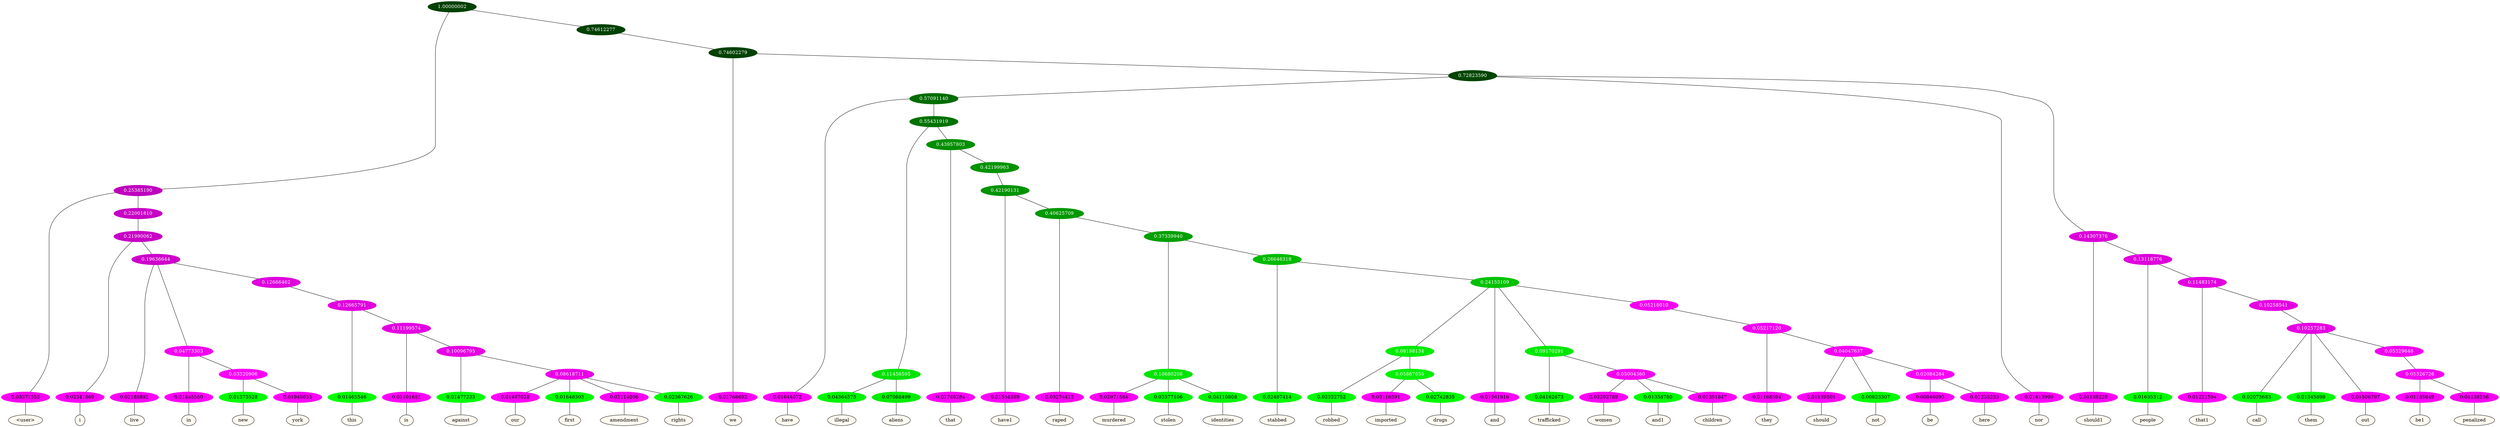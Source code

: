 graph {
	node [format=png height=0.15 nodesep=0.001 ordering=out overlap=prism overlap_scaling=0.01 ranksep=0.001 ratio=0.2 style=filled width=0.15]
	{
		rank=same
		a_w_3 [label="\<user\>" color=black fillcolor=floralwhite style="filled,solid"]
		a_w_9 [label=i color=black fillcolor=floralwhite style="filled,solid"]
		a_w_14 [label=live color=black fillcolor=floralwhite style="filled,solid"]
		a_w_21 [label=in color=black fillcolor=floralwhite style="filled,solid"]
		a_w_28 [label=new color=black fillcolor=floralwhite style="filled,solid"]
		a_w_29 [label=york color=black fillcolor=floralwhite style="filled,solid"]
		a_w_30 [label=this color=black fillcolor=floralwhite style="filled,solid"]
		a_w_38 [label=is color=black fillcolor=floralwhite style="filled,solid"]
		a_w_42 [label=against color=black fillcolor=floralwhite style="filled,solid"]
		a_w_50 [label=our color=black fillcolor=floralwhite style="filled,solid"]
		a_w_51 [label=first color=black fillcolor=floralwhite style="filled,solid"]
		a_w_52 [label=amendment color=black fillcolor=floralwhite style="filled,solid"]
		a_w_53 [label=rights color=black fillcolor=floralwhite style="filled,solid"]
		a_w_7 [label=we color=black fillcolor=floralwhite style="filled,solid"]
		a_w_17 [label=have color=black fillcolor=floralwhite style="filled,solid"]
		a_w_32 [label=illegal color=black fillcolor=floralwhite style="filled,solid"]
		a_w_33 [label=aliens color=black fillcolor=floralwhite style="filled,solid"]
		a_w_34 [label=that color=black fillcolor=floralwhite style="filled,solid"]
		a_w_44 [label=have1 color=black fillcolor=floralwhite style="filled,solid"]
		a_w_54 [label=raped color=black fillcolor=floralwhite style="filled,solid"]
		a_w_61 [label=murdered color=black fillcolor=floralwhite style="filled,solid"]
		a_w_62 [label=stolen color=black fillcolor=floralwhite style="filled,solid"]
		a_w_63 [label=identities color=black fillcolor=floralwhite style="filled,solid"]
		a_w_64 [label=stabbed color=black fillcolor=floralwhite style="filled,solid"]
		a_w_70 [label=robbed color=black fillcolor=floralwhite style="filled,solid"]
		a_w_75 [label=imported color=black fillcolor=floralwhite style="filled,solid"]
		a_w_76 [label=drugs color=black fillcolor=floralwhite style="filled,solid"]
		a_w_67 [label=and color=black fillcolor=floralwhite style="filled,solid"]
		a_w_72 [label=trafficked color=black fillcolor=floralwhite style="filled,solid"]
		a_w_77 [label=women color=black fillcolor=floralwhite style="filled,solid"]
		a_w_78 [label=and1 color=black fillcolor=floralwhite style="filled,solid"]
		a_w_79 [label=children color=black fillcolor=floralwhite style="filled,solid"]
		a_w_80 [label=they color=black fillcolor=floralwhite style="filled,solid"]
		a_w_82 [label=should color=black fillcolor=floralwhite style="filled,solid"]
		a_w_83 [label=not color=black fillcolor=floralwhite style="filled,solid"]
		a_w_85 [label=be color=black fillcolor=floralwhite style="filled,solid"]
		a_w_86 [label=here color=black fillcolor=floralwhite style="filled,solid"]
		a_w_12 [label=nor color=black fillcolor=floralwhite style="filled,solid"]
		a_w_19 [label=should1 color=black fillcolor=floralwhite style="filled,solid"]
		a_w_26 [label=people color=black fillcolor=floralwhite style="filled,solid"]
		a_w_36 [label=that1 color=black fillcolor=floralwhite style="filled,solid"]
		a_w_46 [label=call color=black fillcolor=floralwhite style="filled,solid"]
		a_w_47 [label=them color=black fillcolor=floralwhite style="filled,solid"]
		a_w_48 [label=out color=black fillcolor=floralwhite style="filled,solid"]
		a_w_59 [label=be1 color=black fillcolor=floralwhite style="filled,solid"]
		a_w_60 [label=penalized color=black fillcolor=floralwhite style="filled,solid"]
	}
	a_n_3 -- a_w_3
	a_n_9 -- a_w_9
	a_n_14 -- a_w_14
	a_n_21 -- a_w_21
	a_n_28 -- a_w_28
	a_n_29 -- a_w_29
	a_n_30 -- a_w_30
	a_n_38 -- a_w_38
	a_n_42 -- a_w_42
	a_n_50 -- a_w_50
	a_n_51 -- a_w_51
	a_n_52 -- a_w_52
	a_n_53 -- a_w_53
	a_n_7 -- a_w_7
	a_n_17 -- a_w_17
	a_n_32 -- a_w_32
	a_n_33 -- a_w_33
	a_n_34 -- a_w_34
	a_n_44 -- a_w_44
	a_n_54 -- a_w_54
	a_n_61 -- a_w_61
	a_n_62 -- a_w_62
	a_n_63 -- a_w_63
	a_n_64 -- a_w_64
	a_n_70 -- a_w_70
	a_n_75 -- a_w_75
	a_n_76 -- a_w_76
	a_n_67 -- a_w_67
	a_n_72 -- a_w_72
	a_n_77 -- a_w_77
	a_n_78 -- a_w_78
	a_n_79 -- a_w_79
	a_n_80 -- a_w_80
	a_n_82 -- a_w_82
	a_n_83 -- a_w_83
	a_n_85 -- a_w_85
	a_n_86 -- a_w_86
	a_n_12 -- a_w_12
	a_n_19 -- a_w_19
	a_n_26 -- a_w_26
	a_n_36 -- a_w_36
	a_n_46 -- a_w_46
	a_n_47 -- a_w_47
	a_n_48 -- a_w_48
	a_n_59 -- a_w_59
	a_n_60 -- a_w_60
	{
		rank=same
		a_n_3 [label=0.03371552 color="0.835 1.000 0.966" fontcolor=black]
		a_n_9 [label=0.02341669 color="0.835 1.000 0.977" fontcolor=black]
		a_n_14 [label=0.02188891 color="0.835 1.000 0.978" fontcolor=black]
		a_n_21 [label=0.01445560 color="0.835 1.000 0.986" fontcolor=black]
		a_n_28 [label=0.01373528 color="0.334 1.000 0.986" fontcolor=black]
		a_n_29 [label=0.01945633 color="0.835 1.000 0.981" fontcolor=black]
		a_n_30 [label=0.01465546 color="0.334 1.000 0.985" fontcolor=black]
		a_n_38 [label=0.01101651 color="0.835 1.000 0.989" fontcolor=black]
		a_n_42 [label=0.01477233 color="0.334 1.000 0.985" fontcolor=black]
		a_n_50 [label=0.01487028 color="0.835 1.000 0.985" fontcolor=black]
		a_n_51 [label=0.01648303 color="0.334 1.000 0.984" fontcolor=black]
		a_n_52 [label=0.03114056 color="0.835 1.000 0.969" fontcolor=black]
		a_n_53 [label=0.02367626 color="0.334 1.000 0.976" fontcolor=black]
		a_n_7 [label=0.01768692 color="0.835 1.000 0.982" fontcolor=black]
		a_n_17 [label=0.01644072 color="0.835 1.000 0.984" fontcolor=black]
		a_n_32 [label=0.04364573 color="0.334 1.000 0.956" fontcolor=black]
		a_n_33 [label=0.07068499 color="0.334 1.000 0.929" fontcolor=black]
		a_n_34 [label=0.01749284 color="0.835 1.000 0.983" fontcolor=black]
		a_n_44 [label=0.01554589 color="0.835 1.000 0.984" fontcolor=black]
		a_n_54 [label=0.03274415 color="0.835 1.000 0.967" fontcolor=black]
		a_n_61 [label=0.02971564 color="0.835 1.000 0.970" fontcolor=black]
		a_n_62 [label=0.03577106 color="0.334 1.000 0.964" fontcolor=black]
		a_n_63 [label=0.04110808 color="0.334 1.000 0.959" fontcolor=black]
		a_n_64 [label=0.02487414 color="0.334 1.000 0.975" fontcolor=black]
		a_n_70 [label=0.02322752 color="0.334 1.000 0.977" fontcolor=black]
		a_n_75 [label=0.03116591 color="0.835 1.000 0.969" fontcolor=black]
		a_n_76 [label=0.02742835 color="0.334 1.000 0.973" fontcolor=black]
		a_n_67 [label=0.01561916 color="0.835 1.000 0.984" fontcolor=black]
		a_n_72 [label=0.04162673 color="0.334 1.000 0.958" fontcolor=black]
		a_n_77 [label=0.02292789 color="0.835 1.000 0.977" fontcolor=black]
		a_n_78 [label=0.01358780 color="0.334 1.000 0.986" fontcolor=black]
		a_n_79 [label=0.01351847 color="0.835 1.000 0.986" fontcolor=black]
		a_n_80 [label=0.01168594 color="0.835 1.000 0.988" fontcolor=black]
		a_n_82 [label=0.01139501 color="0.835 1.000 0.989" fontcolor=black]
		a_n_83 [label=0.00823307 color="0.334 1.000 0.992" fontcolor=black]
		a_n_85 [label=0.00846093 color="0.835 1.000 0.992" fontcolor=black]
		a_n_86 [label=0.01235233 color="0.835 1.000 0.988" fontcolor=black]
		a_n_12 [label=0.01413990 color="0.835 1.000 0.986" fontcolor=black]
		a_n_19 [label=0.01188228 color="0.835 1.000 0.988" fontcolor=black]
		a_n_26 [label=0.01635312 color="0.334 1.000 0.984" fontcolor=black]
		a_n_36 [label=0.01221594 color="0.835 1.000 0.988" fontcolor=black]
		a_n_46 [label=0.02073683 color="0.334 1.000 0.979" fontcolor=black]
		a_n_47 [label=0.01345898 color="0.334 1.000 0.987" fontcolor=black]
		a_n_48 [label=0.01506797 color="0.835 1.000 0.985" fontcolor=black]
		a_n_59 [label=0.01185649 color="0.835 1.000 0.988" fontcolor=black]
		a_n_60 [label=0.04138156 color="0.835 1.000 0.959" fontcolor=black]
	}
	a_n_0 [label=1.00000002 color="0.334 1.000 0.250" fontcolor=grey99]
	a_n_1 [label=0.25385190 color="0.835 1.000 0.746" fontcolor=grey99]
	a_n_0 -- a_n_1
	a_n_2 [label=0.74612277 color="0.334 1.000 0.254" fontcolor=grey99]
	a_n_0 -- a_n_2
	a_n_1 -- a_n_3
	a_n_4 [label=0.22001810 color="0.835 1.000 0.780" fontcolor=grey99]
	a_n_1 -- a_n_4
	a_n_5 [label=0.74602279 color="0.334 1.000 0.254" fontcolor=grey99]
	a_n_2 -- a_n_5
	a_n_6 [label=0.21990062 color="0.835 1.000 0.780" fontcolor=grey99]
	a_n_4 -- a_n_6
	a_n_5 -- a_n_7
	a_n_8 [label=0.72823590 color="0.334 1.000 0.272" fontcolor=grey99]
	a_n_5 -- a_n_8
	a_n_6 -- a_n_9
	a_n_10 [label=0.19636644 color="0.835 1.000 0.804" fontcolor=grey99]
	a_n_6 -- a_n_10
	a_n_11 [label=0.57091140 color="0.334 1.000 0.429" fontcolor=grey99]
	a_n_8 -- a_n_11
	a_n_8 -- a_n_12
	a_n_13 [label=0.14307376 color="0.835 1.000 0.857" fontcolor=grey99]
	a_n_8 -- a_n_13
	a_n_10 -- a_n_14
	a_n_15 [label=0.04773303 color="0.835 1.000 0.952" fontcolor=grey99]
	a_n_10 -- a_n_15
	a_n_16 [label=0.12666462 color="0.835 1.000 0.873" fontcolor=grey99]
	a_n_10 -- a_n_16
	a_n_11 -- a_n_17
	a_n_18 [label=0.55431919 color="0.334 1.000 0.446" fontcolor=grey99]
	a_n_11 -- a_n_18
	a_n_13 -- a_n_19
	a_n_20 [label=0.13118776 color="0.835 1.000 0.869" fontcolor=grey99]
	a_n_13 -- a_n_20
	a_n_15 -- a_n_21
	a_n_22 [label=0.03320906 color="0.835 1.000 0.967" fontcolor=grey99]
	a_n_15 -- a_n_22
	a_n_23 [label=0.12665791 color="0.835 1.000 0.873" fontcolor=grey99]
	a_n_16 -- a_n_23
	a_n_24 [label=0.11458595 color="0.334 1.000 0.885" fontcolor=grey99]
	a_n_18 -- a_n_24
	a_n_25 [label=0.43957803 color="0.334 1.000 0.560" fontcolor=grey99]
	a_n_18 -- a_n_25
	a_n_20 -- a_n_26
	a_n_27 [label=0.11483174 color="0.835 1.000 0.885" fontcolor=grey99]
	a_n_20 -- a_n_27
	a_n_22 -- a_n_28
	a_n_22 -- a_n_29
	a_n_23 -- a_n_30
	a_n_31 [label=0.11199574 color="0.835 1.000 0.888" fontcolor=grey99]
	a_n_23 -- a_n_31
	a_n_24 -- a_n_32
	a_n_24 -- a_n_33
	a_n_25 -- a_n_34
	a_n_35 [label=0.42199963 color="0.334 1.000 0.578" fontcolor=grey99]
	a_n_25 -- a_n_35
	a_n_27 -- a_n_36
	a_n_37 [label=0.10258541 color="0.835 1.000 0.897" fontcolor=grey99]
	a_n_27 -- a_n_37
	a_n_31 -- a_n_38
	a_n_39 [label=0.10096795 color="0.835 1.000 0.899" fontcolor=grey99]
	a_n_31 -- a_n_39
	a_n_40 [label=0.42190131 color="0.334 1.000 0.578" fontcolor=grey99]
	a_n_35 -- a_n_40
	a_n_41 [label=0.10257283 color="0.835 1.000 0.897" fontcolor=grey99]
	a_n_37 -- a_n_41
	a_n_39 -- a_n_42
	a_n_43 [label=0.08618711 color="0.835 1.000 0.914" fontcolor=grey99]
	a_n_39 -- a_n_43
	a_n_40 -- a_n_44
	a_n_45 [label=0.40625709 color="0.334 1.000 0.594" fontcolor=grey99]
	a_n_40 -- a_n_45
	a_n_41 -- a_n_46
	a_n_41 -- a_n_47
	a_n_41 -- a_n_48
	a_n_49 [label=0.05329648 color="0.835 1.000 0.947" fontcolor=grey99]
	a_n_41 -- a_n_49
	a_n_43 -- a_n_50
	a_n_43 -- a_n_51
	a_n_43 -- a_n_52
	a_n_43 -- a_n_53
	a_n_45 -- a_n_54
	a_n_55 [label=0.37339940 color="0.334 1.000 0.627" fontcolor=grey99]
	a_n_45 -- a_n_55
	a_n_56 [label=0.05326726 color="0.835 1.000 0.947" fontcolor=grey99]
	a_n_49 -- a_n_56
	a_n_57 [label=0.10680208 color="0.334 1.000 0.893" fontcolor=grey99]
	a_n_55 -- a_n_57
	a_n_58 [label=0.26646318 color="0.334 1.000 0.734" fontcolor=grey99]
	a_n_55 -- a_n_58
	a_n_56 -- a_n_59
	a_n_56 -- a_n_60
	a_n_57 -- a_n_61
	a_n_57 -- a_n_62
	a_n_57 -- a_n_63
	a_n_58 -- a_n_64
	a_n_65 [label=0.24153109 color="0.334 1.000 0.758" fontcolor=grey99]
	a_n_58 -- a_n_65
	a_n_66 [label=0.08198134 color="0.334 1.000 0.918" fontcolor=grey99]
	a_n_65 -- a_n_66
	a_n_65 -- a_n_67
	a_n_68 [label=0.09170291 color="0.334 1.000 0.908" fontcolor=grey99]
	a_n_65 -- a_n_68
	a_n_69 [label=0.05218010 color="0.835 1.000 0.948" fontcolor=grey99]
	a_n_65 -- a_n_69
	a_n_66 -- a_n_70
	a_n_71 [label=0.05867659 color="0.334 1.000 0.941" fontcolor=grey99]
	a_n_66 -- a_n_71
	a_n_68 -- a_n_72
	a_n_73 [label=0.05004360 color="0.835 1.000 0.950" fontcolor=grey99]
	a_n_68 -- a_n_73
	a_n_74 [label=0.05217120 color="0.835 1.000 0.948" fontcolor=grey99]
	a_n_69 -- a_n_74
	a_n_71 -- a_n_75
	a_n_71 -- a_n_76
	a_n_73 -- a_n_77
	a_n_73 -- a_n_78
	a_n_73 -- a_n_79
	a_n_74 -- a_n_80
	a_n_81 [label=0.04047637 color="0.835 1.000 0.960" fontcolor=grey99]
	a_n_74 -- a_n_81
	a_n_81 -- a_n_82
	a_n_81 -- a_n_83
	a_n_84 [label=0.02084284 color="0.835 1.000 0.979" fontcolor=grey99]
	a_n_81 -- a_n_84
	a_n_84 -- a_n_85
	a_n_84 -- a_n_86
}

